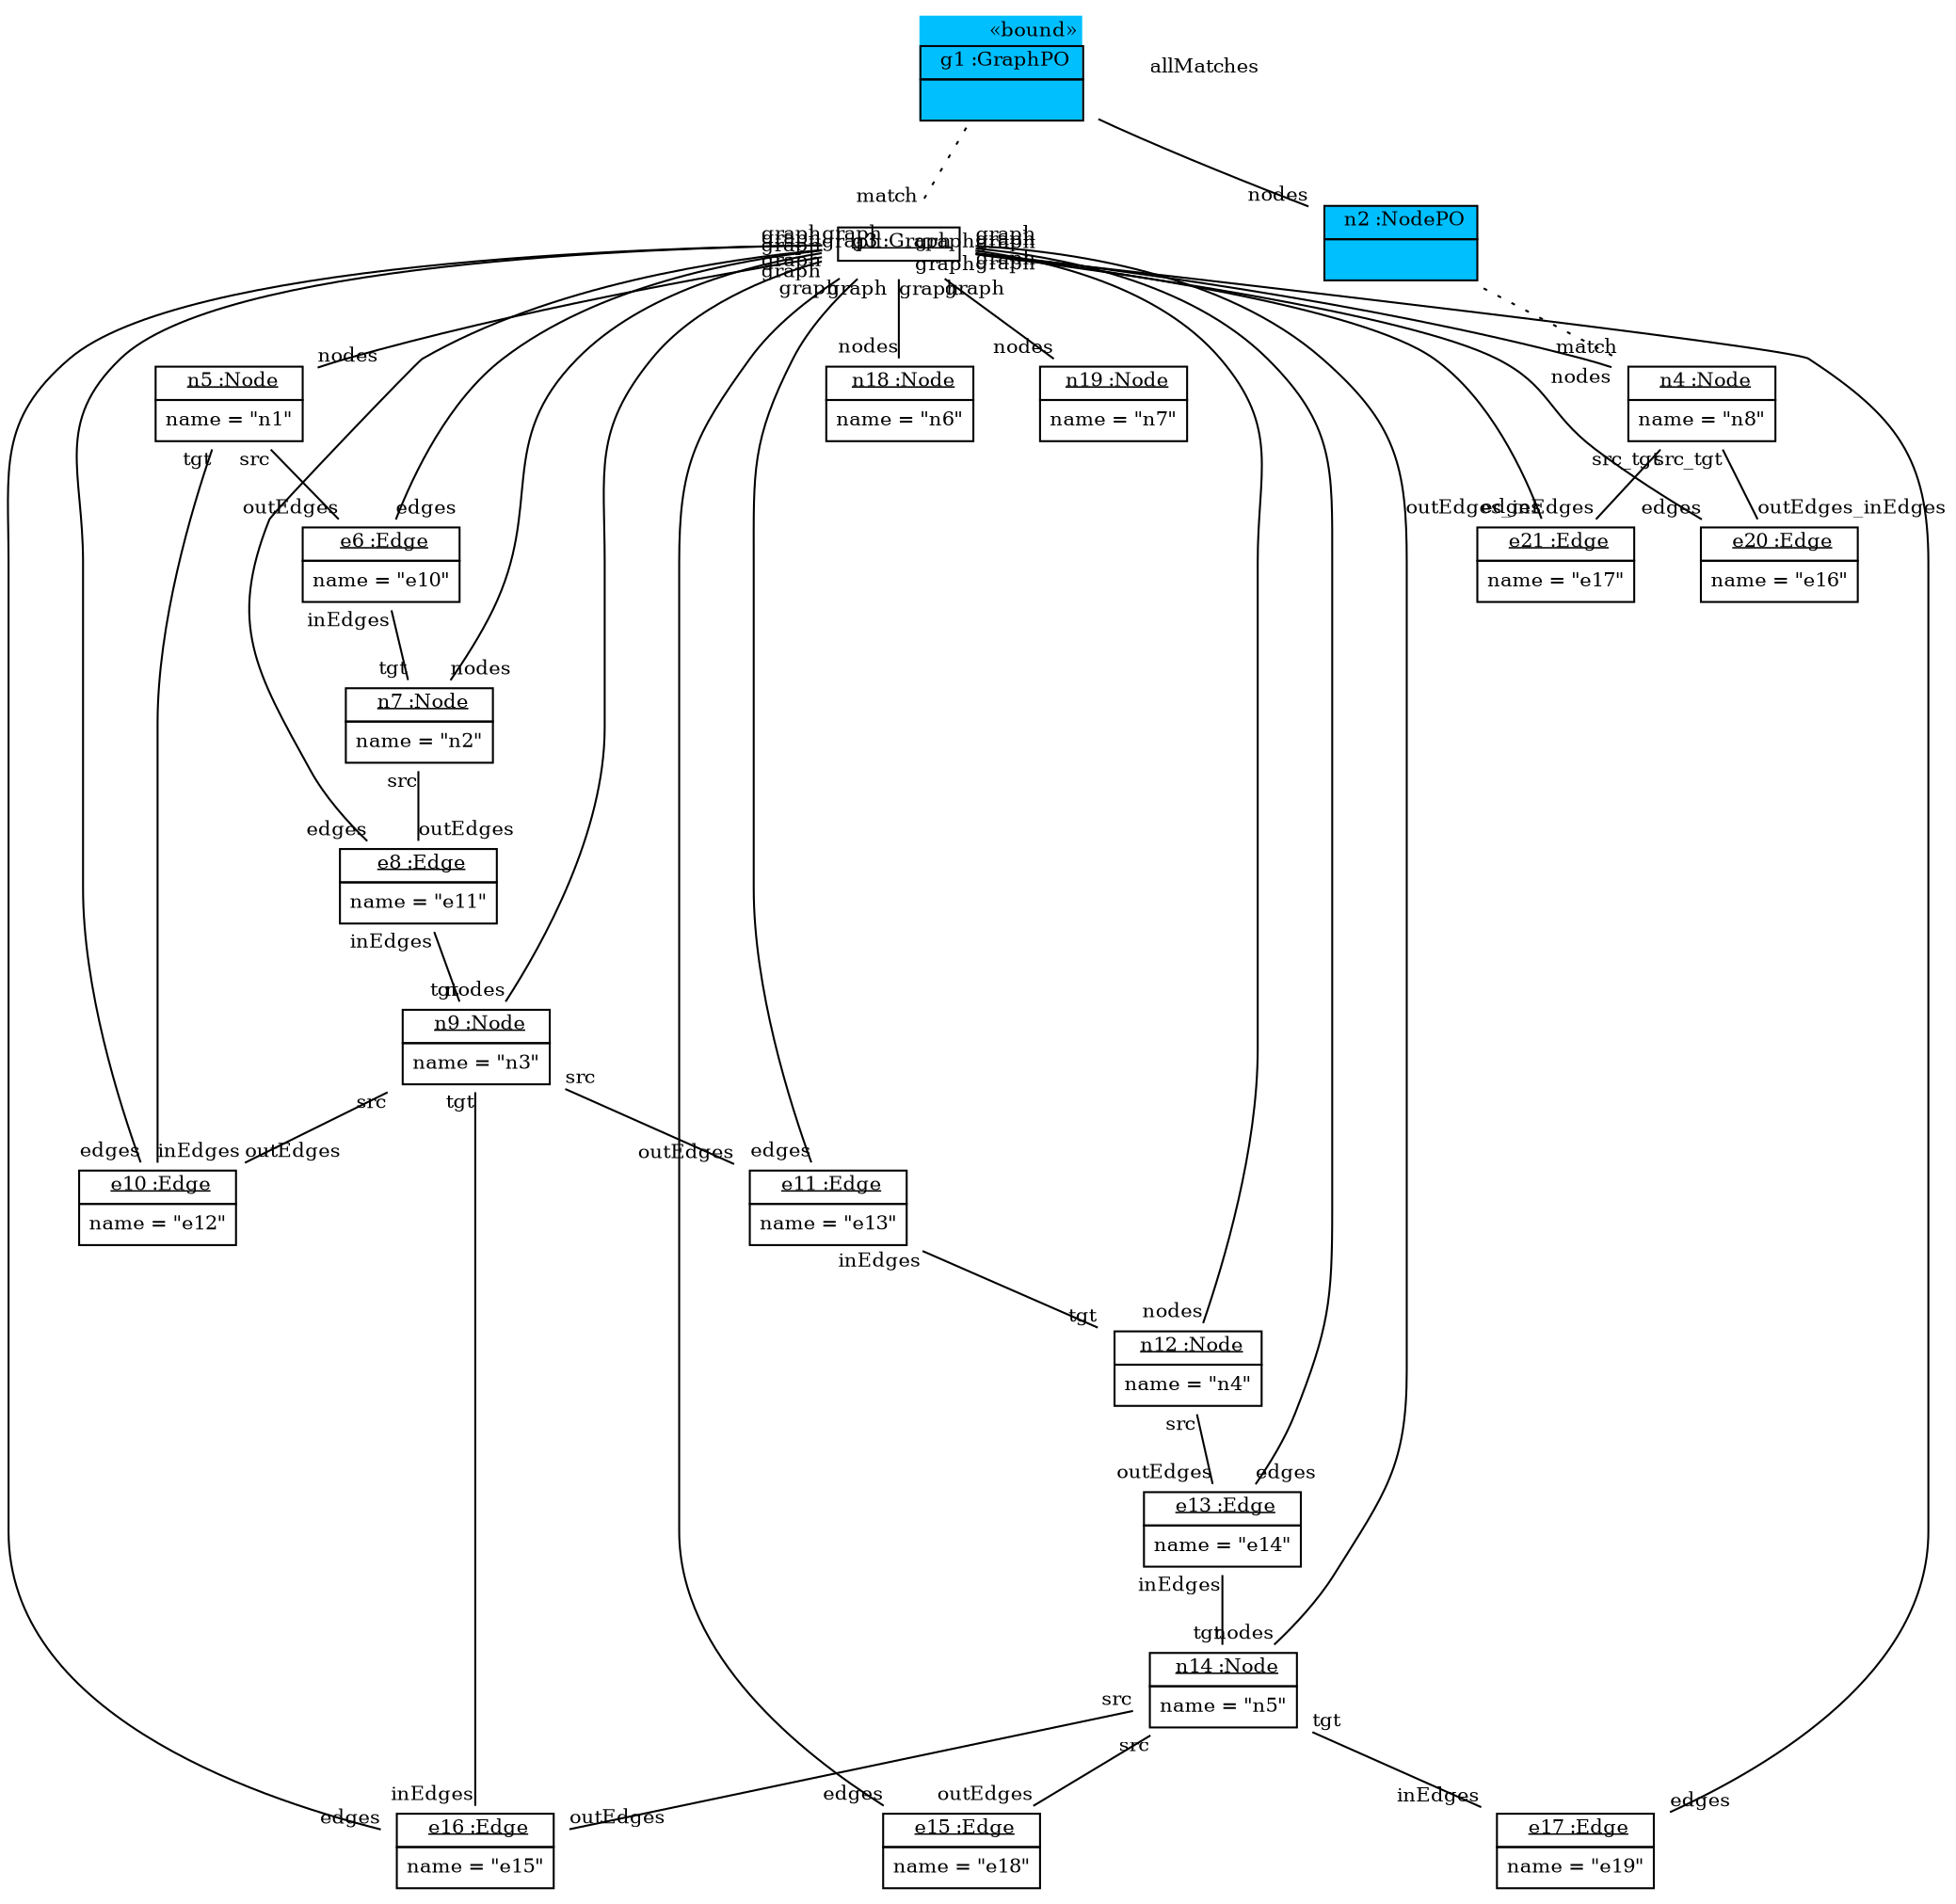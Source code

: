 graph ObjectDiagram {
   node [shape = none, fontsize = 10];
   edge [fontsize = 10];

g1 [label=<<table border='0' cellborder='1' cellspacing='0' color='black' bgcolor='deepskyblue'> <tr> <td border='0' align='right'><font color='black'>&#171;bound&#187;</font></td></tr> <tr> <td align='center'> <font color='black'> g1 :GraphPO </font></td></tr> <tr> <td align='left'> <table border='0' cellborder='0' cellspacing='0' color='black'> <tr> <td>  </td></tr></table></td></tr></table>>];
n2 [label=<<table border='0' cellborder='1' cellspacing='0' color='black' bgcolor='deepskyblue'>  <tr> <td align='center'> <font color='black'> n2 :NodePO </font></td></tr> <tr> <td align='left'> <table border='0' cellborder='0' cellspacing='0' color='black'> <tr> <td>  </td></tr></table></td></tr></table>>];
allMatches;
g3 [label=<<table border='0' cellborder='1' cellspacing='0'> <tr> <td> <u>g3 :Graph</u></td></tr></table>>];
n5 [label=<<table border='0' cellborder='1' cellspacing='0'> <tr> <td> <u>n5 :Node</u></td></tr><tr><td><table border='0' cellborder='0' cellspacing='0'><tr><td align='left'>name = "n1"</td></tr></table></td></tr></table>>];
e6 [label=<<table border='0' cellborder='1' cellspacing='0'> <tr> <td> <u>e6 :Edge</u></td></tr><tr><td><table border='0' cellborder='0' cellspacing='0'><tr><td align='left'>name = "e10"</td></tr></table></td></tr></table>>];
n7 [label=<<table border='0' cellborder='1' cellspacing='0'> <tr> <td> <u>n7 :Node</u></td></tr><tr><td><table border='0' cellborder='0' cellspacing='0'><tr><td align='left'>name = "n2"</td></tr></table></td></tr></table>>];
e8 [label=<<table border='0' cellborder='1' cellspacing='0'> <tr> <td> <u>e8 :Edge</u></td></tr><tr><td><table border='0' cellborder='0' cellspacing='0'><tr><td align='left'>name = "e11"</td></tr></table></td></tr></table>>];
n9 [label=<<table border='0' cellborder='1' cellspacing='0'> <tr> <td> <u>n9 :Node</u></td></tr><tr><td><table border='0' cellborder='0' cellspacing='0'><tr><td align='left'>name = "n3"</td></tr></table></td></tr></table>>];
e10 [label=<<table border='0' cellborder='1' cellspacing='0'> <tr> <td> <u>e10 :Edge</u></td></tr><tr><td><table border='0' cellborder='0' cellspacing='0'><tr><td align='left'>name = "e12"</td></tr></table></td></tr></table>>];
e11 [label=<<table border='0' cellborder='1' cellspacing='0'> <tr> <td> <u>e11 :Edge</u></td></tr><tr><td><table border='0' cellborder='0' cellspacing='0'><tr><td align='left'>name = "e13"</td></tr></table></td></tr></table>>];
n12 [label=<<table border='0' cellborder='1' cellspacing='0'> <tr> <td> <u>n12 :Node</u></td></tr><tr><td><table border='0' cellborder='0' cellspacing='0'><tr><td align='left'>name = "n4"</td></tr></table></td></tr></table>>];
e13 [label=<<table border='0' cellborder='1' cellspacing='0'> <tr> <td> <u>e13 :Edge</u></td></tr><tr><td><table border='0' cellborder='0' cellspacing='0'><tr><td align='left'>name = "e14"</td></tr></table></td></tr></table>>];
n14 [label=<<table border='0' cellborder='1' cellspacing='0'> <tr> <td> <u>n14 :Node</u></td></tr><tr><td><table border='0' cellborder='0' cellspacing='0'><tr><td align='left'>name = "n5"</td></tr></table></td></tr></table>>];
e15 [label=<<table border='0' cellborder='1' cellspacing='0'> <tr> <td> <u>e15 :Edge</u></td></tr><tr><td><table border='0' cellborder='0' cellspacing='0'><tr><td align='left'>name = "e18"</td></tr></table></td></tr></table>>];
e16 [label=<<table border='0' cellborder='1' cellspacing='0'> <tr> <td> <u>e16 :Edge</u></td></tr><tr><td><table border='0' cellborder='0' cellspacing='0'><tr><td align='left'>name = "e15"</td></tr></table></td></tr></table>>];
e17 [label=<<table border='0' cellborder='1' cellspacing='0'> <tr> <td> <u>e17 :Edge</u></td></tr><tr><td><table border='0' cellborder='0' cellspacing='0'><tr><td align='left'>name = "e19"</td></tr></table></td></tr></table>>];
n18 [label=<<table border='0' cellborder='1' cellspacing='0'> <tr> <td> <u>n18 :Node</u></td></tr><tr><td><table border='0' cellborder='0' cellspacing='0'><tr><td align='left'>name = "n6"</td></tr></table></td></tr></table>>];
n19 [label=<<table border='0' cellborder='1' cellspacing='0'> <tr> <td> <u>n19 :Node</u></td></tr><tr><td><table border='0' cellborder='0' cellspacing='0'><tr><td align='left'>name = "n7"</td></tr></table></td></tr></table>>];
n4 [label=<<table border='0' cellborder='1' cellspacing='0'> <tr> <td> <u>n4 :Node</u></td></tr><tr><td><table border='0' cellborder='0' cellspacing='0'><tr><td align='left'>name = "n8"</td></tr></table></td></tr></table>>];
e20 [label=<<table border='0' cellborder='1' cellspacing='0'> <tr> <td> <u>e20 :Edge</u></td></tr><tr><td><table border='0' cellborder='0' cellspacing='0'><tr><td align='left'>name = "e16"</td></tr></table></td></tr></table>>];
e21 [label=<<table border='0' cellborder='1' cellspacing='0'> <tr> <td> <u>e21 :Edge</u></td></tr><tr><td><table border='0' cellborder='0' cellspacing='0'><tr><td align='left'>name = "e17"</td></tr></table></td></tr></table>>];

g1 -- g3 [headlabel = "match" style="dotted" color="black" fontcolor="black"];
n2 -- n4 [headlabel = "match" style="dotted" color="black" fontcolor="black"];
g1 -- n2 [headlabel = "nodes" taillabel = "" color="black" fontcolor="black"];
g3 -- n5 [headlabel = "nodes" taillabel = "graph"];
g3 -- n7 [headlabel = "nodes" taillabel = "graph"];
g3 -- n9 [headlabel = "nodes" taillabel = "graph"];
g3 -- n12 [headlabel = "nodes" taillabel = "graph"];
g3 -- n14 [headlabel = "nodes" taillabel = "graph"];
g3 -- n18 [headlabel = "nodes" taillabel = "graph"];
g3 -- n19 [headlabel = "nodes" taillabel = "graph"];
g3 -- n4 [headlabel = "nodes" taillabel = "graph"];
g3 -- e15 [headlabel = "edges" taillabel = "graph"];
g3 -- e17 [headlabel = "edges" taillabel = "graph"];
g3 -- e6 [headlabel = "edges" taillabel = "graph"];
g3 -- e8 [headlabel = "edges" taillabel = "graph"];
g3 -- e10 [headlabel = "edges" taillabel = "graph"];
g3 -- e11 [headlabel = "edges" taillabel = "graph"];
g3 -- e13 [headlabel = "edges" taillabel = "graph"];
g3 -- e16 [headlabel = "edges" taillabel = "graph"];
g3 -- e20 [headlabel = "edges" taillabel = "graph"];
g3 -- e21 [headlabel = "edges" taillabel = "graph"];
n5 -- e6 [headlabel = "outEdges" taillabel = "src"];
n5 -- e10 [headlabel = "inEdges" taillabel = "tgt"];
e6 -- n7 [headlabel = "tgt" taillabel = "inEdges"];
n7 -- e8 [headlabel = "outEdges" taillabel = "src"];
e8 -- n9 [headlabel = "tgt" taillabel = "inEdges"];
n9 -- e10 [headlabel = "outEdges" taillabel = "src"];
n9 -- e11 [headlabel = "outEdges" taillabel = "src"];
n9 -- e16 [headlabel = "inEdges" taillabel = "tgt"];
e11 -- n12 [headlabel = "tgt" taillabel = "inEdges"];
n12 -- e13 [headlabel = "outEdges" taillabel = "src"];
e13 -- n14 [headlabel = "tgt" taillabel = "inEdges"];
n14 -- e15 [headlabel = "outEdges" taillabel = "src"];
n14 -- e16 [headlabel = "outEdges" taillabel = "src"];
n14 -- e17 [headlabel = "inEdges" taillabel = "tgt"];
n4 -- e20 [headlabel = "outEdges_inEdges" taillabel = "src_tgt"];
n4 -- e21 [headlabel = "outEdges_inEdges" taillabel = "src_tgt"];
}
